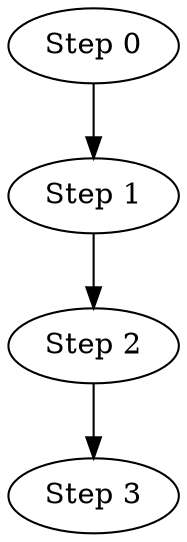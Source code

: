 digraph "" {
	graph [bb="0,0,70.893,252"];
	node [label="\N"];
	"Step 0"	 [height=0.5,
		pos="35.446,234",
		width=0.98462];
	"Step 1"	 [height=0.5,
		pos="35.446,162",
		width=0.98462];
	"Step 0" -> "Step 1"	 [pos="e,35.446,180.41 35.446,215.83 35.446,208.13 35.446,198.97 35.446,190.42"];
	"Step 2"	 [height=0.5,
		pos="35.446,90",
		width=0.98462];
	"Step 1" -> "Step 2"	 [pos="e,35.446,108.41 35.446,143.83 35.446,136.13 35.446,126.97 35.446,118.42"];
	"Step 3"	 [height=0.5,
		pos="35.446,18",
		width=0.98462];
	"Step 2" -> "Step 3"	 [pos="e,35.446,36.413 35.446,71.831 35.446,64.131 35.446,54.974 35.446,46.417"];
}
